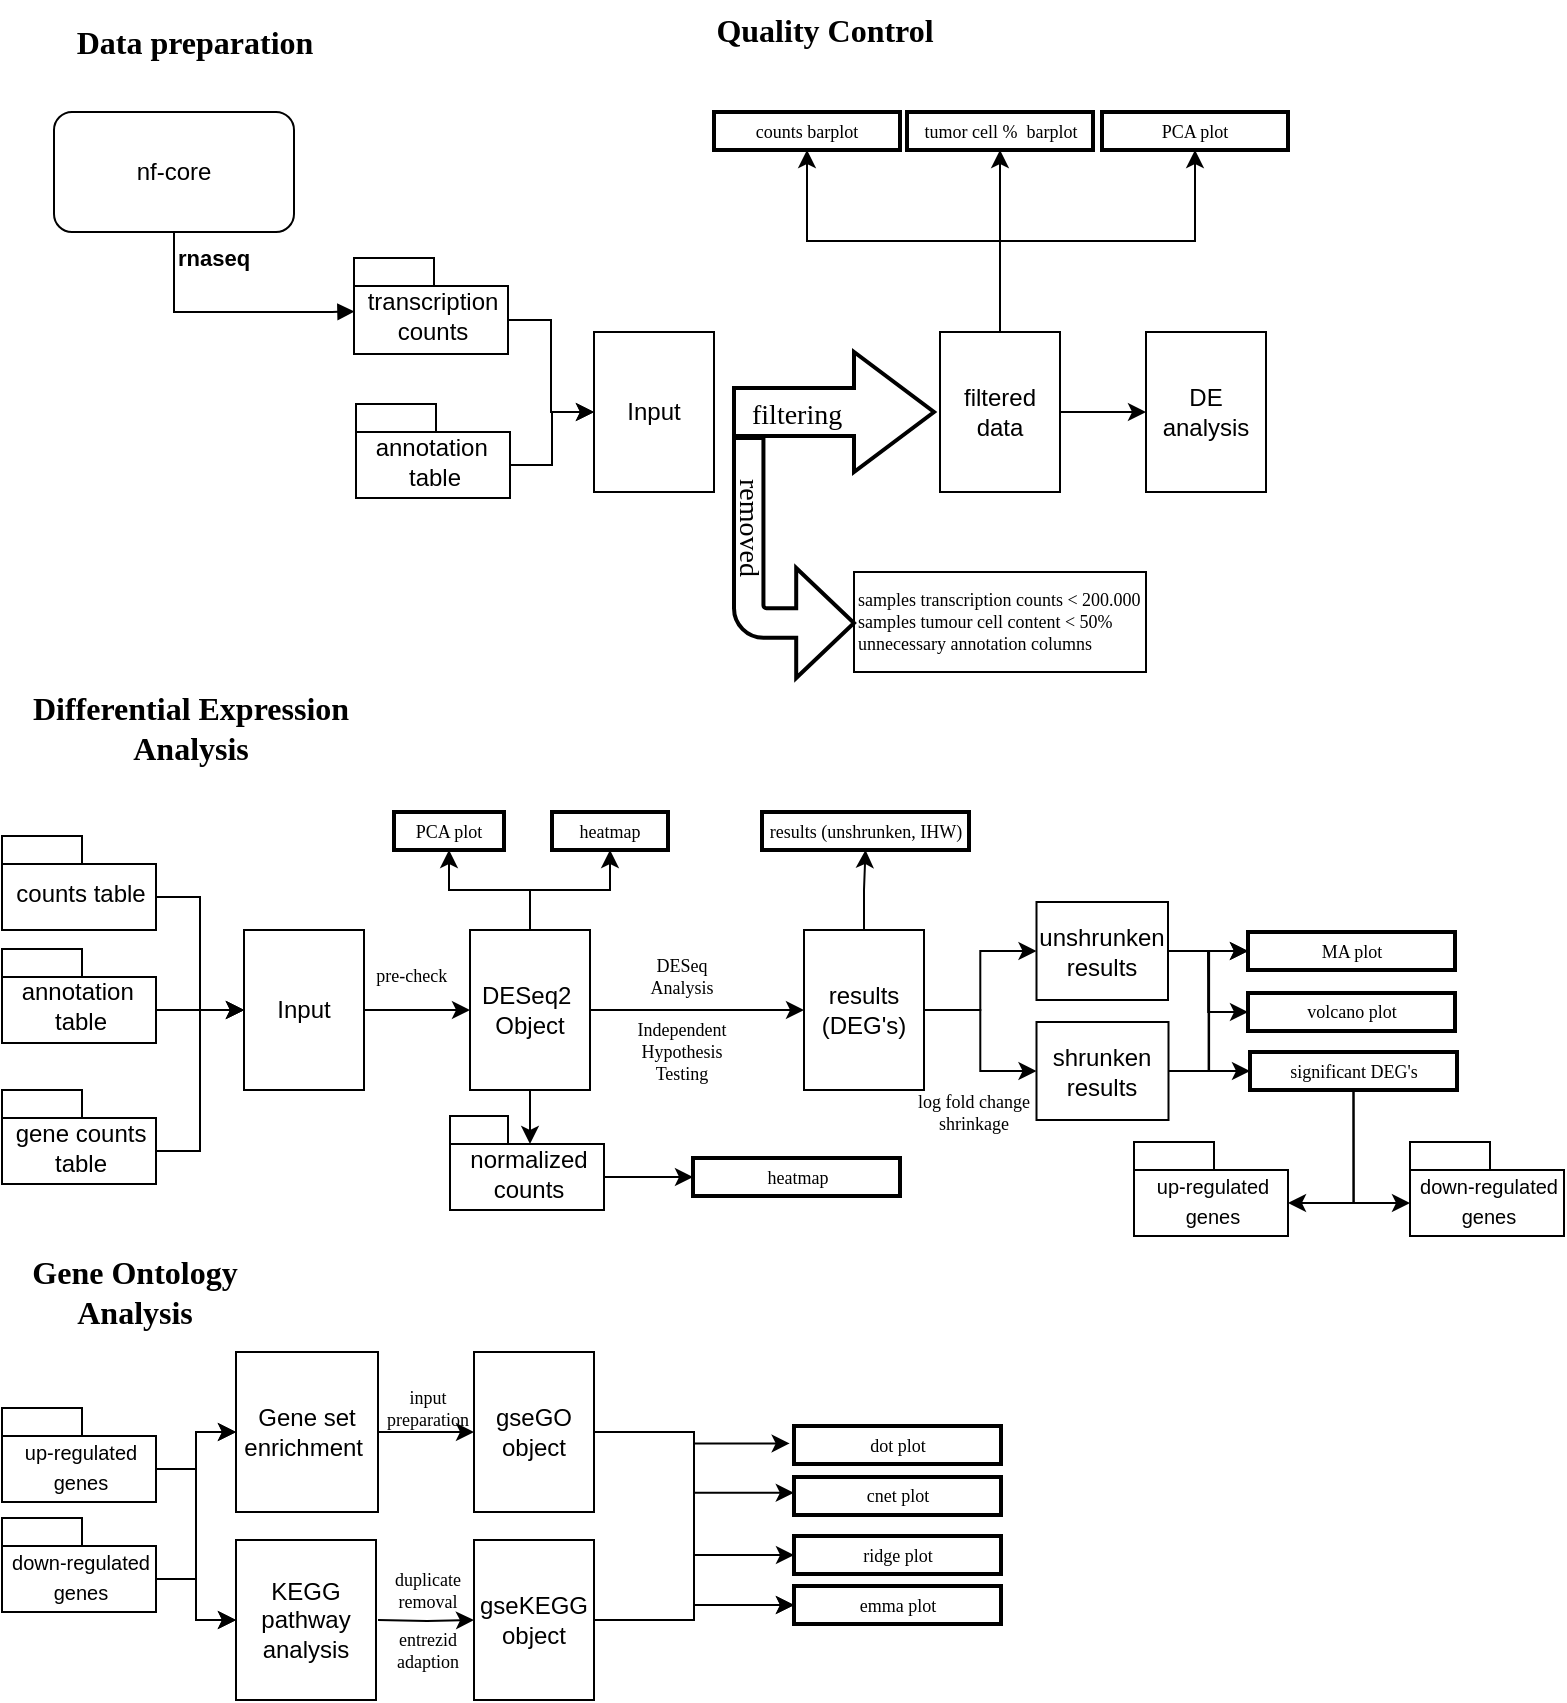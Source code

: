 <mxfile version="20.0.3" type="github"><diagram id="bCjTPeAco60ox-aivxKD" name="Page-1"><mxGraphModel dx="906" dy="656" grid="1" gridSize="11" guides="1" tooltips="1" connect="1" arrows="1" fold="1" page="1" pageScale="1" pageWidth="827" pageHeight="1169" math="0" shadow="0"><root><mxCell id="0"/><mxCell id="1" parent="0"/><mxCell id="8gjiBj3QGvy9vOmuxcWl-2" value="Input" style="rounded=0;whiteSpace=wrap;html=1;" parent="1" vertex="1"><mxGeometry x="340" y="210" width="60" height="80" as="geometry"/></mxCell><mxCell id="8gjiBj3QGvy9vOmuxcWl-73" style="edgeStyle=orthogonalEdgeStyle;rounded=0;orthogonalLoop=1;jettySize=auto;html=1;exitX=0;exitY=0;exitDx=77;exitDy=31.0;exitPerimeter=0;entryX=0;entryY=0.5;entryDx=0;entryDy=0;fontFamily=Times New Roman;fontSize=9;" parent="1" source="8gjiBj3QGvy9vOmuxcWl-3" target="8gjiBj3QGvy9vOmuxcWl-2" edge="1"><mxGeometry relative="1" as="geometry"/></mxCell><mxCell id="8gjiBj3QGvy9vOmuxcWl-3" value="&lt;span style=&quot;font-weight: normal;&quot;&gt;transcription &lt;br&gt;counts&lt;/span&gt;" style="shape=folder;fontStyle=1;spacingTop=10;tabWidth=40;tabHeight=14;tabPosition=left;html=1;" parent="1" vertex="1"><mxGeometry x="220" y="173" width="77" height="48" as="geometry"/></mxCell><mxCell id="8gjiBj3QGvy9vOmuxcWl-4" value="nf-core" style="rounded=1;whiteSpace=wrap;html=1;" parent="1" vertex="1"><mxGeometry x="70" y="100" width="120" height="60" as="geometry"/></mxCell><mxCell id="8gjiBj3QGvy9vOmuxcWl-5" value="&lt;b&gt;rnaseq&lt;/b&gt;" style="endArrow=block;endFill=1;html=1;edgeStyle=orthogonalEdgeStyle;align=left;verticalAlign=top;rounded=0;exitX=0.5;exitY=1;exitDx=0;exitDy=0;entryX=0.003;entryY=0.557;entryDx=0;entryDy=0;entryPerimeter=0;" parent="1" source="8gjiBj3QGvy9vOmuxcWl-4" target="8gjiBj3QGvy9vOmuxcWl-3" edge="1"><mxGeometry x="-1" relative="1" as="geometry"><mxPoint x="60" y="190" as="sourcePoint"/><mxPoint x="220" y="198" as="targetPoint"/><Array as="points"><mxPoint x="130" y="200"/><mxPoint x="209" y="200"/><mxPoint x="209" y="199"/></Array></mxGeometry></mxCell><mxCell id="8gjiBj3QGvy9vOmuxcWl-72" style="edgeStyle=orthogonalEdgeStyle;rounded=0;orthogonalLoop=1;jettySize=auto;html=1;exitX=0;exitY=0;exitDx=77;exitDy=30.5;exitPerimeter=0;entryX=0;entryY=0.5;entryDx=0;entryDy=0;fontFamily=Times New Roman;fontSize=9;" parent="1" source="8gjiBj3QGvy9vOmuxcWl-7" target="8gjiBj3QGvy9vOmuxcWl-2" edge="1"><mxGeometry relative="1" as="geometry"/></mxCell><mxCell id="8gjiBj3QGvy9vOmuxcWl-7" value="&lt;span style=&quot;font-weight: normal;&quot;&gt;annotation&amp;nbsp;&lt;br&gt;table&lt;/span&gt;" style="shape=folder;fontStyle=1;spacingTop=10;tabWidth=40;tabHeight=14;tabPosition=left;html=1;" parent="1" vertex="1"><mxGeometry x="221" y="246" width="77" height="47" as="geometry"/></mxCell><mxCell id="8gjiBj3QGvy9vOmuxcWl-11" value="Quality Control" style="text;html=1;align=center;verticalAlign=middle;resizable=0;points=[];autosize=1;strokeColor=none;fillColor=none;fontSize=16;fontFamily=Times New Roman;fontStyle=1" parent="1" vertex="1"><mxGeometry x="389.5" y="44" width="130" height="30" as="geometry"/></mxCell><mxCell id="8gjiBj3QGvy9vOmuxcWl-13" value="Data preparation" style="text;html=1;align=center;verticalAlign=middle;resizable=0;points=[];autosize=1;strokeColor=none;fillColor=none;fontSize=16;fontFamily=Times New Roman;fontStyle=1" parent="1" vertex="1"><mxGeometry x="70" y="50" width="140" height="30" as="geometry"/></mxCell><mxCell id="8gjiBj3QGvy9vOmuxcWl-14" value="&lt;font style=&quot;font-size: 14px;&quot;&gt;&amp;nbsp; filtering&lt;/font&gt;" style="verticalLabelPosition=middle;verticalAlign=middle;html=1;strokeWidth=2;shape=mxgraph.arrows2.arrow;dy=0.6;dx=40;notch=0;fontFamily=Times New Roman;fontSize=16;labelPosition=center;align=left;" parent="1" vertex="1"><mxGeometry x="410" y="220" width="100" height="60" as="geometry"/></mxCell><mxCell id="8gjiBj3QGvy9vOmuxcWl-15" value="&lt;span style=&quot;background-color: initial; font-size: 9px;&quot;&gt;samples transcription counts &amp;lt; 200.000&lt;/span&gt;&lt;br style=&quot;font-size: 9px;&quot;&gt;&lt;span style=&quot;background-color: initial;&quot;&gt;samples tumour cell content &amp;lt; 50%&lt;br&gt;unnecessary annotation columns&amp;nbsp;&lt;br&gt;&lt;/span&gt;" style="html=1;fontFamily=Times New Roman;fontSize=9;align=left;labelPosition=center;verticalLabelPosition=middle;verticalAlign=middle;" parent="1" vertex="1"><mxGeometry x="470" y="330" width="146" height="50" as="geometry"/></mxCell><mxCell id="8gjiBj3QGvy9vOmuxcWl-17" value="" style="html=1;shadow=0;dashed=0;align=center;verticalAlign=middle;shape=mxgraph.arrows2.bendArrow;dy=7.36;dx=28.9;notch=0;arrowHead=55;rounded=1;fontFamily=Times New Roman;fontSize=14;rotation=0;direction=east;flipV=1;fontStyle=1;strokeWidth=2;" parent="1" vertex="1"><mxGeometry x="410" y="263" width="60" height="120" as="geometry"/></mxCell><mxCell id="8gjiBj3QGvy9vOmuxcWl-18" value="removed" style="text;html=1;strokeColor=none;fillColor=none;align=center;verticalAlign=middle;whiteSpace=wrap;rounded=0;fontFamily=Times New Roman;fontSize=14;rotation=90;" parent="1" vertex="1"><mxGeometry x="384" y="293" width="66" height="30" as="geometry"/></mxCell><mxCell id="8gjiBj3QGvy9vOmuxcWl-74" style="edgeStyle=orthogonalEdgeStyle;rounded=0;orthogonalLoop=1;jettySize=auto;html=1;exitX=0.5;exitY=0;exitDx=0;exitDy=0;entryX=0.5;entryY=1;entryDx=0;entryDy=0;fontFamily=Times New Roman;fontSize=9;" parent="1" source="8gjiBj3QGvy9vOmuxcWl-20" target="8gjiBj3QGvy9vOmuxcWl-26" edge="1"><mxGeometry relative="1" as="geometry"/></mxCell><mxCell id="8gjiBj3QGvy9vOmuxcWl-75" style="edgeStyle=orthogonalEdgeStyle;rounded=0;orthogonalLoop=1;jettySize=auto;html=1;exitX=0.5;exitY=0;exitDx=0;exitDy=0;entryX=0.5;entryY=1;entryDx=0;entryDy=0;fontFamily=Times New Roman;fontSize=9;" parent="1" source="8gjiBj3QGvy9vOmuxcWl-20" target="8gjiBj3QGvy9vOmuxcWl-27" edge="1"><mxGeometry relative="1" as="geometry"/></mxCell><mxCell id="8gjiBj3QGvy9vOmuxcWl-76" style="edgeStyle=orthogonalEdgeStyle;rounded=0;orthogonalLoop=1;jettySize=auto;html=1;exitX=0.5;exitY=0;exitDx=0;exitDy=0;entryX=0.5;entryY=1;entryDx=0;entryDy=0;fontFamily=Times New Roman;fontSize=9;" parent="1" source="8gjiBj3QGvy9vOmuxcWl-20" target="8gjiBj3QGvy9vOmuxcWl-28" edge="1"><mxGeometry relative="1" as="geometry"/></mxCell><mxCell id="8gjiBj3QGvy9vOmuxcWl-20" value="filtered data" style="rounded=0;whiteSpace=wrap;html=1;" parent="1" vertex="1"><mxGeometry x="513" y="210" width="60" height="80" as="geometry"/></mxCell><mxCell id="8gjiBj3QGvy9vOmuxcWl-26" value="counts barplot" style="rounded=0;whiteSpace=wrap;html=1;fontFamily=Times New Roman;fontSize=9;strokeWidth=2;" parent="1" vertex="1"><mxGeometry x="400" y="100" width="93" height="19" as="geometry"/></mxCell><mxCell id="8gjiBj3QGvy9vOmuxcWl-27" value="tumor cell %&amp;nbsp; barplot" style="rounded=0;whiteSpace=wrap;html=1;fontFamily=Times New Roman;fontSize=9;strokeWidth=2;" parent="1" vertex="1"><mxGeometry x="496.5" y="100" width="93" height="19" as="geometry"/></mxCell><mxCell id="8gjiBj3QGvy9vOmuxcWl-28" value="PCA plot" style="rounded=0;whiteSpace=wrap;html=1;fontFamily=Times New Roman;fontSize=9;strokeWidth=2;" parent="1" vertex="1"><mxGeometry x="594" y="100" width="93" height="19" as="geometry"/></mxCell><mxCell id="8gjiBj3QGvy9vOmuxcWl-32" value="DE analysis" style="rounded=0;whiteSpace=wrap;html=1;" parent="1" vertex="1"><mxGeometry x="616" y="210" width="60" height="80" as="geometry"/></mxCell><mxCell id="8gjiBj3QGvy9vOmuxcWl-33" value="" style="endArrow=classic;html=1;rounded=0;fontFamily=Times New Roman;fontSize=9;entryX=0;entryY=0.5;entryDx=0;entryDy=0;exitX=1;exitY=0.5;exitDx=0;exitDy=0;" parent="1" source="8gjiBj3QGvy9vOmuxcWl-20" target="8gjiBj3QGvy9vOmuxcWl-32" edge="1"><mxGeometry width="50" height="50" relative="1" as="geometry"><mxPoint x="583" y="250" as="sourcePoint"/><mxPoint x="655" y="319" as="targetPoint"/></mxGeometry></mxCell><mxCell id="8gjiBj3QGvy9vOmuxcWl-34" value="Differential Expression&lt;br&gt;Analysis" style="text;html=1;align=center;verticalAlign=middle;resizable=0;points=[];autosize=1;strokeColor=none;fillColor=none;fontSize=16;fontFamily=Times New Roman;fontStyle=1" parent="1" vertex="1"><mxGeometry x="44" y="380" width="187" height="55" as="geometry"/></mxCell><mxCell id="8gjiBj3QGvy9vOmuxcWl-53" style="edgeStyle=orthogonalEdgeStyle;rounded=0;orthogonalLoop=1;jettySize=auto;html=1;exitX=0;exitY=0;exitDx=77;exitDy=30.5;exitPerimeter=0;entryX=0;entryY=0.5;entryDx=0;entryDy=0;fontFamily=Times New Roman;fontSize=9;" parent="1" source="8gjiBj3QGvy9vOmuxcWl-35" target="8gjiBj3QGvy9vOmuxcWl-41" edge="1"><mxGeometry relative="1" as="geometry"/></mxCell><mxCell id="8gjiBj3QGvy9vOmuxcWl-35" value="&lt;span style=&quot;font-weight: normal;&quot;&gt;annotation&amp;nbsp;&lt;br&gt;table&lt;/span&gt;" style="shape=folder;fontStyle=1;spacingTop=10;tabWidth=40;tabHeight=14;tabPosition=left;html=1;" parent="1" vertex="1"><mxGeometry x="44" y="518.5" width="77" height="47" as="geometry"/></mxCell><mxCell id="8gjiBj3QGvy9vOmuxcWl-54" style="edgeStyle=orthogonalEdgeStyle;rounded=0;orthogonalLoop=1;jettySize=auto;html=1;exitX=0;exitY=0;exitDx=77;exitDy=30.5;exitPerimeter=0;entryX=0;entryY=0.5;entryDx=0;entryDy=0;fontFamily=Times New Roman;fontSize=9;" parent="1" source="8gjiBj3QGvy9vOmuxcWl-36" target="8gjiBj3QGvy9vOmuxcWl-41" edge="1"><mxGeometry relative="1" as="geometry"/></mxCell><mxCell id="8gjiBj3QGvy9vOmuxcWl-36" value="&lt;span style=&quot;font-weight: normal;&quot;&gt;gene counts &lt;br&gt;table&lt;/span&gt;" style="shape=folder;fontStyle=1;spacingTop=10;tabWidth=40;tabHeight=14;tabPosition=left;html=1;" parent="1" vertex="1"><mxGeometry x="44" y="589" width="77" height="47" as="geometry"/></mxCell><mxCell id="8gjiBj3QGvy9vOmuxcWl-56" style="edgeStyle=orthogonalEdgeStyle;rounded=0;orthogonalLoop=1;jettySize=auto;html=1;exitX=0;exitY=0;exitDx=77;exitDy=30.5;exitPerimeter=0;entryX=0;entryY=0.5;entryDx=0;entryDy=0;fontFamily=Times New Roman;fontSize=9;" parent="1" source="8gjiBj3QGvy9vOmuxcWl-37" target="8gjiBj3QGvy9vOmuxcWl-41" edge="1"><mxGeometry relative="1" as="geometry"/></mxCell><mxCell id="8gjiBj3QGvy9vOmuxcWl-37" value="&lt;span style=&quot;font-weight: 400;&quot;&gt;counts table&lt;/span&gt;" style="shape=folder;fontStyle=1;spacingTop=10;tabWidth=40;tabHeight=14;tabPosition=left;html=1;" parent="1" vertex="1"><mxGeometry x="44" y="462" width="77" height="47" as="geometry"/></mxCell><mxCell id="8gjiBj3QGvy9vOmuxcWl-41" value="Input" style="rounded=0;whiteSpace=wrap;html=1;" parent="1" vertex="1"><mxGeometry x="165" y="509" width="60" height="80" as="geometry"/></mxCell><mxCell id="8gjiBj3QGvy9vOmuxcWl-51" style="edgeStyle=orthogonalEdgeStyle;rounded=0;orthogonalLoop=1;jettySize=auto;html=1;exitX=0.5;exitY=0;exitDx=0;exitDy=0;entryX=0.5;entryY=1;entryDx=0;entryDy=0;fontFamily=Times New Roman;fontSize=9;" parent="1" source="8gjiBj3QGvy9vOmuxcWl-43" target="8gjiBj3QGvy9vOmuxcWl-47" edge="1"><mxGeometry relative="1" as="geometry"/></mxCell><mxCell id="8gjiBj3QGvy9vOmuxcWl-52" style="edgeStyle=orthogonalEdgeStyle;rounded=0;orthogonalLoop=1;jettySize=auto;html=1;exitX=0.5;exitY=0;exitDx=0;exitDy=0;entryX=0.5;entryY=1;entryDx=0;entryDy=0;fontFamily=Times New Roman;fontSize=9;" parent="1" source="8gjiBj3QGvy9vOmuxcWl-43" target="8gjiBj3QGvy9vOmuxcWl-48" edge="1"><mxGeometry relative="1" as="geometry"/></mxCell><mxCell id="8gjiBj3QGvy9vOmuxcWl-58" style="edgeStyle=orthogonalEdgeStyle;rounded=0;orthogonalLoop=1;jettySize=auto;html=1;exitX=1;exitY=0.5;exitDx=0;exitDy=0;fontFamily=Times New Roman;fontSize=9;" parent="1" source="8gjiBj3QGvy9vOmuxcWl-43" target="8gjiBj3QGvy9vOmuxcWl-57" edge="1"><mxGeometry relative="1" as="geometry"/></mxCell><mxCell id="8gjiBj3QGvy9vOmuxcWl-93" style="edgeStyle=orthogonalEdgeStyle;rounded=0;orthogonalLoop=1;jettySize=auto;html=1;exitX=0.5;exitY=1;exitDx=0;exitDy=0;entryX=0;entryY=0;entryDx=40;entryDy=14;entryPerimeter=0;fontFamily=Times New Roman;fontSize=9;" parent="1" source="8gjiBj3QGvy9vOmuxcWl-43" target="8gjiBj3QGvy9vOmuxcWl-92" edge="1"><mxGeometry relative="1" as="geometry"/></mxCell><mxCell id="8gjiBj3QGvy9vOmuxcWl-43" value="DESeq2&amp;nbsp;&lt;br&gt;Object" style="rounded=0;whiteSpace=wrap;html=1;" parent="1" vertex="1"><mxGeometry x="278" y="509" width="60" height="80" as="geometry"/></mxCell><mxCell id="8gjiBj3QGvy9vOmuxcWl-44" value="" style="endArrow=classic;html=1;rounded=0;fontFamily=Times New Roman;fontSize=9;exitX=1;exitY=0.5;exitDx=0;exitDy=0;entryX=0;entryY=0.5;entryDx=0;entryDy=0;" parent="1" source="8gjiBj3QGvy9vOmuxcWl-41" target="8gjiBj3QGvy9vOmuxcWl-43" edge="1"><mxGeometry width="50" height="50" relative="1" as="geometry"><mxPoint x="253.24" y="525.5" as="sourcePoint"/><mxPoint x="296.76" y="566" as="targetPoint"/></mxGeometry></mxCell><mxCell id="8gjiBj3QGvy9vOmuxcWl-45" value="pre-check&amp;nbsp;" style="text;html=1;strokeColor=none;fillColor=none;align=center;verticalAlign=middle;whiteSpace=wrap;rounded=0;fontFamily=Times New Roman;fontSize=9;" parent="1" vertex="1"><mxGeometry x="220" y="517" width="60" height="30" as="geometry"/></mxCell><mxCell id="8gjiBj3QGvy9vOmuxcWl-47" value="PCA plot" style="rounded=0;whiteSpace=wrap;html=1;fontFamily=Times New Roman;fontSize=9;strokeWidth=2;" parent="1" vertex="1"><mxGeometry x="240" y="450" width="55" height="19" as="geometry"/></mxCell><mxCell id="8gjiBj3QGvy9vOmuxcWl-48" value="heatmap" style="rounded=0;whiteSpace=wrap;html=1;fontFamily=Times New Roman;fontSize=9;strokeWidth=2;" parent="1" vertex="1"><mxGeometry x="319" y="450" width="58" height="19" as="geometry"/></mxCell><mxCell id="8gjiBj3QGvy9vOmuxcWl-63" style="edgeStyle=orthogonalEdgeStyle;rounded=0;orthogonalLoop=1;jettySize=auto;html=1;exitX=0.5;exitY=0;exitDx=0;exitDy=0;entryX=0.5;entryY=1;entryDx=0;entryDy=0;fontFamily=Times New Roman;fontSize=9;" parent="1" source="8gjiBj3QGvy9vOmuxcWl-57" target="8gjiBj3QGvy9vOmuxcWl-62" edge="1"><mxGeometry relative="1" as="geometry"/></mxCell><mxCell id="8gjiBj3QGvy9vOmuxcWl-65" style="edgeStyle=orthogonalEdgeStyle;rounded=0;orthogonalLoop=1;jettySize=auto;html=1;exitX=1;exitY=0.5;exitDx=0;exitDy=0;entryX=0;entryY=0.5;entryDx=0;entryDy=0;fontFamily=Times New Roman;fontSize=9;" parent="1" source="8gjiBj3QGvy9vOmuxcWl-57" target="8gjiBj3QGvy9vOmuxcWl-64" edge="1"><mxGeometry relative="1" as="geometry"/></mxCell><mxCell id="8gjiBj3QGvy9vOmuxcWl-78" style="edgeStyle=orthogonalEdgeStyle;rounded=0;orthogonalLoop=1;jettySize=auto;html=1;exitX=1;exitY=0.5;exitDx=0;exitDy=0;entryX=0;entryY=0.5;entryDx=0;entryDy=0;fontFamily=Times New Roman;fontSize=9;" parent="1" source="8gjiBj3QGvy9vOmuxcWl-57" target="8gjiBj3QGvy9vOmuxcWl-77" edge="1"><mxGeometry relative="1" as="geometry"/></mxCell><mxCell id="8gjiBj3QGvy9vOmuxcWl-57" value="results (DEG's)" style="rounded=0;whiteSpace=wrap;html=1;" parent="1" vertex="1"><mxGeometry x="445" y="509" width="60" height="80" as="geometry"/></mxCell><mxCell id="8gjiBj3QGvy9vOmuxcWl-59" value="DESeq Analysis" style="text;html=1;strokeColor=none;fillColor=none;align=center;verticalAlign=middle;whiteSpace=wrap;rounded=0;fontFamily=Times New Roman;fontSize=9;" parent="1" vertex="1"><mxGeometry x="353.5" y="517" width="60" height="30" as="geometry"/></mxCell><mxCell id="8gjiBj3QGvy9vOmuxcWl-60" value="Independent Hypothesis Testing" style="text;html=1;strokeColor=none;fillColor=none;align=center;verticalAlign=middle;whiteSpace=wrap;rounded=0;fontFamily=Times New Roman;fontSize=9;" parent="1" vertex="1"><mxGeometry x="353.5" y="555" width="60" height="30" as="geometry"/></mxCell><mxCell id="8gjiBj3QGvy9vOmuxcWl-62" value="results (unshrunken, IHW)" style="rounded=0;whiteSpace=wrap;html=1;fontFamily=Times New Roman;fontSize=9;strokeWidth=2;" parent="1" vertex="1"><mxGeometry x="424" y="450" width="103.5" height="19" as="geometry"/></mxCell><mxCell id="8gjiBj3QGvy9vOmuxcWl-90" style="edgeStyle=orthogonalEdgeStyle;rounded=0;orthogonalLoop=1;jettySize=auto;html=1;exitX=1;exitY=0.5;exitDx=0;exitDy=0;entryX=0;entryY=0.5;entryDx=0;entryDy=0;fontFamily=Times New Roman;fontSize=9;" parent="1" source="8gjiBj3QGvy9vOmuxcWl-64" target="8gjiBj3QGvy9vOmuxcWl-67" edge="1"><mxGeometry relative="1" as="geometry"/></mxCell><mxCell id="8gjiBj3QGvy9vOmuxcWl-64" value="shrunken results" style="rounded=0;whiteSpace=wrap;html=1;" parent="1" vertex="1"><mxGeometry x="561.25" y="555" width="66" height="49" as="geometry"/></mxCell><mxCell id="8gjiBj3QGvy9vOmuxcWl-66" value="log fold change shrinkage" style="text;html=1;strokeColor=none;fillColor=none;align=center;verticalAlign=middle;whiteSpace=wrap;rounded=0;fontFamily=Times New Roman;fontSize=9;" parent="1" vertex="1"><mxGeometry x="500" y="585" width="60" height="30" as="geometry"/></mxCell><mxCell id="8gjiBj3QGvy9vOmuxcWl-67" value="MA plot" style="rounded=0;whiteSpace=wrap;html=1;fontFamily=Times New Roman;fontSize=9;strokeWidth=2;" parent="1" vertex="1"><mxGeometry x="667" y="510" width="103.5" height="19" as="geometry"/></mxCell><mxCell id="8gjiBj3QGvy9vOmuxcWl-87" style="edgeStyle=orthogonalEdgeStyle;rounded=0;orthogonalLoop=1;jettySize=auto;html=1;exitX=1;exitY=0.5;exitDx=0;exitDy=0;entryX=0;entryY=0.5;entryDx=0;entryDy=0;fontFamily=Times New Roman;fontSize=9;" parent="1" source="8gjiBj3QGvy9vOmuxcWl-77" target="8gjiBj3QGvy9vOmuxcWl-67" edge="1"><mxGeometry relative="1" as="geometry"/></mxCell><mxCell id="8gjiBj3QGvy9vOmuxcWl-88" style="edgeStyle=orthogonalEdgeStyle;rounded=0;orthogonalLoop=1;jettySize=auto;html=1;exitX=1;exitY=0.5;exitDx=0;exitDy=0;entryX=0;entryY=0.5;entryDx=0;entryDy=0;fontFamily=Times New Roman;fontSize=9;" parent="1" source="8gjiBj3QGvy9vOmuxcWl-77" target="8gjiBj3QGvy9vOmuxcWl-84" edge="1"><mxGeometry relative="1" as="geometry"/></mxCell><mxCell id="8gjiBj3QGvy9vOmuxcWl-89" style="edgeStyle=orthogonalEdgeStyle;rounded=0;orthogonalLoop=1;jettySize=auto;html=1;exitX=1;exitY=0.5;exitDx=0;exitDy=0;entryX=0;entryY=0.5;entryDx=0;entryDy=0;fontFamily=Times New Roman;fontSize=9;" parent="1" source="8gjiBj3QGvy9vOmuxcWl-77" target="8gjiBj3QGvy9vOmuxcWl-83" edge="1"><mxGeometry relative="1" as="geometry"/></mxCell><mxCell id="8gjiBj3QGvy9vOmuxcWl-77" value="unshrunken results" style="rounded=0;whiteSpace=wrap;html=1;" parent="1" vertex="1"><mxGeometry x="561.25" y="495" width="65.75" height="49" as="geometry"/></mxCell><mxCell id="8gjiBj3QGvy9vOmuxcWl-97" style="edgeStyle=orthogonalEdgeStyle;rounded=0;orthogonalLoop=1;jettySize=auto;html=1;exitX=0.5;exitY=1;exitDx=0;exitDy=0;entryX=0;entryY=0;entryDx=77;entryDy=30.5;entryPerimeter=0;fontFamily=Times New Roman;fontSize=10;" parent="1" source="8gjiBj3QGvy9vOmuxcWl-83" target="8gjiBj3QGvy9vOmuxcWl-95" edge="1"><mxGeometry relative="1" as="geometry"/></mxCell><mxCell id="8gjiBj3QGvy9vOmuxcWl-99" style="edgeStyle=orthogonalEdgeStyle;rounded=0;orthogonalLoop=1;jettySize=auto;html=1;exitX=0.5;exitY=1;exitDx=0;exitDy=0;entryX=0;entryY=0;entryDx=0;entryDy=30.5;entryPerimeter=0;fontFamily=Times New Roman;fontSize=10;" parent="1" source="8gjiBj3QGvy9vOmuxcWl-83" target="8gjiBj3QGvy9vOmuxcWl-96" edge="1"><mxGeometry relative="1" as="geometry"/></mxCell><mxCell id="8gjiBj3QGvy9vOmuxcWl-83" value="significant DEG's" style="rounded=0;whiteSpace=wrap;html=1;fontFamily=Times New Roman;fontSize=9;strokeWidth=2;" parent="1" vertex="1"><mxGeometry x="668" y="570" width="103.5" height="19" as="geometry"/></mxCell><mxCell id="8gjiBj3QGvy9vOmuxcWl-84" value="volcano plot" style="rounded=0;whiteSpace=wrap;html=1;fontFamily=Times New Roman;fontSize=9;strokeWidth=2;" parent="1" vertex="1"><mxGeometry x="667" y="540.5" width="103.5" height="19" as="geometry"/></mxCell><mxCell id="8gjiBj3QGvy9vOmuxcWl-85" value="heatmap" style="rounded=0;whiteSpace=wrap;html=1;fontFamily=Times New Roman;fontSize=9;strokeWidth=2;" parent="1" vertex="1"><mxGeometry x="389.5" y="623" width="103.5" height="19" as="geometry"/></mxCell><mxCell id="8gjiBj3QGvy9vOmuxcWl-91" value="Gene Ontology&lt;br&gt;Analysis" style="text;html=1;align=center;verticalAlign=middle;resizable=0;points=[];autosize=1;strokeColor=none;fillColor=none;fontSize=16;fontFamily=Times New Roman;fontStyle=1" parent="1" vertex="1"><mxGeometry x="44" y="662" width="132" height="55" as="geometry"/></mxCell><mxCell id="8gjiBj3QGvy9vOmuxcWl-94" style="edgeStyle=orthogonalEdgeStyle;rounded=0;orthogonalLoop=1;jettySize=auto;html=1;exitX=0;exitY=0;exitDx=77;exitDy=30.5;exitPerimeter=0;entryX=0;entryY=0.5;entryDx=0;entryDy=0;fontFamily=Times New Roman;fontSize=9;" parent="1" source="8gjiBj3QGvy9vOmuxcWl-92" target="8gjiBj3QGvy9vOmuxcWl-85" edge="1"><mxGeometry relative="1" as="geometry"/></mxCell><mxCell id="8gjiBj3QGvy9vOmuxcWl-92" value="&lt;span style=&quot;font-weight: 400;&quot;&gt;normalized&lt;br&gt;counts&lt;br&gt;&lt;/span&gt;" style="shape=folder;fontStyle=1;spacingTop=10;tabWidth=29;tabHeight=14;tabPosition=left;html=1;" parent="1" vertex="1"><mxGeometry x="268" y="602" width="77" height="47" as="geometry"/></mxCell><mxCell id="8gjiBj3QGvy9vOmuxcWl-95" value="&lt;font style=&quot;font-size: 10px;&quot;&gt;&lt;span style=&quot;font-weight: 400;&quot;&gt;up-regulated&lt;br&gt;&lt;/span&gt;&lt;span style=&quot;font-weight: normal;&quot;&gt;genes&lt;/span&gt;&lt;/font&gt;" style="shape=folder;fontStyle=1;spacingTop=10;tabWidth=40;tabHeight=14;tabPosition=left;html=1;" parent="1" vertex="1"><mxGeometry x="610" y="615" width="77" height="47" as="geometry"/></mxCell><mxCell id="8gjiBj3QGvy9vOmuxcWl-96" value="&lt;span style=&quot;font-weight: normal; font-size: 10px;&quot;&gt;down-regulated&lt;br&gt;&lt;font style=&quot;font-size: 10px;&quot;&gt;genes&lt;/font&gt;&lt;/span&gt;" style="shape=folder;fontStyle=1;spacingTop=10;tabWidth=40;tabHeight=14;tabPosition=left;html=1;" parent="1" vertex="1"><mxGeometry x="748" y="615" width="77" height="47" as="geometry"/></mxCell><mxCell id="8gjiBj3QGvy9vOmuxcWl-107" style="edgeStyle=orthogonalEdgeStyle;rounded=0;orthogonalLoop=1;jettySize=auto;html=1;exitX=0;exitY=0;exitDx=77;exitDy=30.5;exitPerimeter=0;entryX=0;entryY=0.5;entryDx=0;entryDy=0;fontFamily=Times New Roman;fontSize=10;" parent="1" source="8gjiBj3QGvy9vOmuxcWl-103" target="8gjiBj3QGvy9vOmuxcWl-105" edge="1"><mxGeometry relative="1" as="geometry"/></mxCell><mxCell id="8gjiBj3QGvy9vOmuxcWl-108" style="edgeStyle=orthogonalEdgeStyle;rounded=0;orthogonalLoop=1;jettySize=auto;html=1;exitX=0;exitY=0;exitDx=77;exitDy=30.5;exitPerimeter=0;entryX=0;entryY=0.5;entryDx=0;entryDy=0;fontFamily=Times New Roman;fontSize=10;" parent="1" source="8gjiBj3QGvy9vOmuxcWl-103" target="8gjiBj3QGvy9vOmuxcWl-106" edge="1"><mxGeometry relative="1" as="geometry"/></mxCell><mxCell id="8gjiBj3QGvy9vOmuxcWl-103" value="&lt;font style=&quot;font-size: 10px;&quot;&gt;&lt;span style=&quot;font-weight: 400;&quot;&gt;up-regulated&lt;br&gt;&lt;/span&gt;&lt;span style=&quot;font-weight: normal;&quot;&gt;genes&lt;/span&gt;&lt;/font&gt;" style="shape=folder;fontStyle=1;spacingTop=10;tabWidth=40;tabHeight=14;tabPosition=left;html=1;" parent="1" vertex="1"><mxGeometry x="44" y="748" width="77" height="47" as="geometry"/></mxCell><mxCell id="8gjiBj3QGvy9vOmuxcWl-109" style="edgeStyle=orthogonalEdgeStyle;rounded=0;orthogonalLoop=1;jettySize=auto;html=1;exitX=0;exitY=0;exitDx=77;exitDy=30.5;exitPerimeter=0;entryX=0;entryY=0.5;entryDx=0;entryDy=0;fontFamily=Times New Roman;fontSize=10;" parent="1" source="8gjiBj3QGvy9vOmuxcWl-104" target="8gjiBj3QGvy9vOmuxcWl-105" edge="1"><mxGeometry relative="1" as="geometry"/></mxCell><mxCell id="8gjiBj3QGvy9vOmuxcWl-110" style="edgeStyle=orthogonalEdgeStyle;rounded=0;orthogonalLoop=1;jettySize=auto;html=1;exitX=0;exitY=0;exitDx=77;exitDy=30.5;exitPerimeter=0;entryX=0;entryY=0.5;entryDx=0;entryDy=0;fontFamily=Times New Roman;fontSize=10;" parent="1" source="8gjiBj3QGvy9vOmuxcWl-104" target="8gjiBj3QGvy9vOmuxcWl-106" edge="1"><mxGeometry relative="1" as="geometry"/></mxCell><mxCell id="8gjiBj3QGvy9vOmuxcWl-104" value="&lt;span style=&quot;font-weight: normal; font-size: 10px;&quot;&gt;down-regulated&lt;br&gt;&lt;font style=&quot;font-size: 10px;&quot;&gt;genes&lt;/font&gt;&lt;/span&gt;" style="shape=folder;fontStyle=1;spacingTop=10;tabWidth=40;tabHeight=14;tabPosition=left;html=1;" parent="1" vertex="1"><mxGeometry x="44" y="803" width="77" height="47" as="geometry"/></mxCell><mxCell id="8gjiBj3QGvy9vOmuxcWl-112" style="edgeStyle=orthogonalEdgeStyle;rounded=0;orthogonalLoop=1;jettySize=auto;html=1;exitX=1;exitY=0.5;exitDx=0;exitDy=0;entryX=0;entryY=0.5;entryDx=0;entryDy=0;fontFamily=Times New Roman;fontSize=10;" parent="1" source="8gjiBj3QGvy9vOmuxcWl-105" target="8gjiBj3QGvy9vOmuxcWl-111" edge="1"><mxGeometry relative="1" as="geometry"/></mxCell><mxCell id="8gjiBj3QGvy9vOmuxcWl-105" value="Gene set enrichment&amp;nbsp;" style="rounded=0;whiteSpace=wrap;html=1;" parent="1" vertex="1"><mxGeometry x="161" y="720" width="71" height="80" as="geometry"/></mxCell><mxCell id="8gjiBj3QGvy9vOmuxcWl-106" value="KEGG pathway analysis" style="rounded=0;whiteSpace=wrap;html=1;" parent="1" vertex="1"><mxGeometry x="161" y="814" width="70" height="80" as="geometry"/></mxCell><mxCell id="8gjiBj3QGvy9vOmuxcWl-122" style="edgeStyle=orthogonalEdgeStyle;rounded=0;orthogonalLoop=1;jettySize=auto;html=1;exitX=1;exitY=0.5;exitDx=0;exitDy=0;entryX=-0.021;entryY=0.46;entryDx=0;entryDy=0;entryPerimeter=0;fontFamily=Times New Roman;fontSize=10;" parent="1" source="8gjiBj3QGvy9vOmuxcWl-111" target="8gjiBj3QGvy9vOmuxcWl-117" edge="1"><mxGeometry relative="1" as="geometry"/></mxCell><mxCell id="8gjiBj3QGvy9vOmuxcWl-123" style="edgeStyle=orthogonalEdgeStyle;rounded=0;orthogonalLoop=1;jettySize=auto;html=1;exitX=1;exitY=0.5;exitDx=0;exitDy=0;entryX=-0.001;entryY=0.417;entryDx=0;entryDy=0;entryPerimeter=0;fontFamily=Times New Roman;fontSize=10;" parent="1" source="8gjiBj3QGvy9vOmuxcWl-111" target="8gjiBj3QGvy9vOmuxcWl-118" edge="1"><mxGeometry relative="1" as="geometry"/></mxCell><mxCell id="8gjiBj3QGvy9vOmuxcWl-124" style="edgeStyle=orthogonalEdgeStyle;rounded=0;orthogonalLoop=1;jettySize=auto;html=1;exitX=1;exitY=0.5;exitDx=0;exitDy=0;entryX=0;entryY=0.5;entryDx=0;entryDy=0;fontFamily=Times New Roman;fontSize=10;" parent="1" source="8gjiBj3QGvy9vOmuxcWl-111" target="8gjiBj3QGvy9vOmuxcWl-119" edge="1"><mxGeometry relative="1" as="geometry"/></mxCell><mxCell id="8gjiBj3QGvy9vOmuxcWl-125" style="edgeStyle=orthogonalEdgeStyle;rounded=0;orthogonalLoop=1;jettySize=auto;html=1;exitX=1;exitY=0.5;exitDx=0;exitDy=0;entryX=0;entryY=0.5;entryDx=0;entryDy=0;fontFamily=Times New Roman;fontSize=10;" parent="1" source="8gjiBj3QGvy9vOmuxcWl-111" target="8gjiBj3QGvy9vOmuxcWl-120" edge="1"><mxGeometry relative="1" as="geometry"/></mxCell><mxCell id="8gjiBj3QGvy9vOmuxcWl-111" value="gseGO object" style="rounded=0;whiteSpace=wrap;html=1;" parent="1" vertex="1"><mxGeometry x="280" y="720" width="60" height="80" as="geometry"/></mxCell><mxCell id="8gjiBj3QGvy9vOmuxcWl-113" value="input preparation&lt;br&gt;" style="text;html=1;strokeColor=none;fillColor=none;align=center;verticalAlign=middle;whiteSpace=wrap;rounded=0;fontFamily=Times New Roman;fontSize=9;" parent="1" vertex="1"><mxGeometry x="226.5" y="733" width="60" height="30" as="geometry"/></mxCell><mxCell id="8gjiBj3QGvy9vOmuxcWl-114" style="edgeStyle=orthogonalEdgeStyle;rounded=0;orthogonalLoop=1;jettySize=auto;html=1;exitX=1;exitY=0.5;exitDx=0;exitDy=0;entryX=0;entryY=0.5;entryDx=0;entryDy=0;fontFamily=Times New Roman;fontSize=10;" parent="1" target="8gjiBj3QGvy9vOmuxcWl-115" edge="1"><mxGeometry relative="1" as="geometry"><mxPoint x="232" y="854" as="sourcePoint"/></mxGeometry></mxCell><mxCell id="8gjiBj3QGvy9vOmuxcWl-128" style="edgeStyle=orthogonalEdgeStyle;rounded=0;orthogonalLoop=1;jettySize=auto;html=1;exitX=1;exitY=0.5;exitDx=0;exitDy=0;entryX=0;entryY=0.5;entryDx=0;entryDy=0;fontFamily=Times New Roman;fontSize=10;" parent="1" source="8gjiBj3QGvy9vOmuxcWl-115" target="8gjiBj3QGvy9vOmuxcWl-120" edge="1"><mxGeometry relative="1" as="geometry"/></mxCell><mxCell id="8gjiBj3QGvy9vOmuxcWl-115" value="gseKEGG&lt;br&gt;object" style="rounded=0;whiteSpace=wrap;html=1;" parent="1" vertex="1"><mxGeometry x="280" y="814" width="60" height="80" as="geometry"/></mxCell><mxCell id="8gjiBj3QGvy9vOmuxcWl-116" value="duplicate removal" style="text;html=1;strokeColor=none;fillColor=none;align=center;verticalAlign=middle;whiteSpace=wrap;rounded=0;fontFamily=Times New Roman;fontSize=9;" parent="1" vertex="1"><mxGeometry x="226.5" y="824" width="60" height="30" as="geometry"/></mxCell><mxCell id="8gjiBj3QGvy9vOmuxcWl-117" value="dot plot" style="rounded=0;whiteSpace=wrap;html=1;fontFamily=Times New Roman;fontSize=9;strokeWidth=2;" parent="1" vertex="1"><mxGeometry x="440" y="757" width="103.5" height="19" as="geometry"/></mxCell><mxCell id="8gjiBj3QGvy9vOmuxcWl-118" value="cnet plot" style="rounded=0;whiteSpace=wrap;html=1;fontFamily=Times New Roman;fontSize=9;strokeWidth=2;" parent="1" vertex="1"><mxGeometry x="440" y="782.5" width="103.5" height="19" as="geometry"/></mxCell><mxCell id="8gjiBj3QGvy9vOmuxcWl-119" value="ridge plot" style="rounded=0;whiteSpace=wrap;html=1;fontFamily=Times New Roman;fontSize=9;strokeWidth=2;" parent="1" vertex="1"><mxGeometry x="440" y="812" width="103.5" height="19" as="geometry"/></mxCell><mxCell id="8gjiBj3QGvy9vOmuxcWl-120" value="emma plot" style="rounded=0;whiteSpace=wrap;html=1;fontFamily=Times New Roman;fontSize=9;strokeWidth=2;" parent="1" vertex="1"><mxGeometry x="440" y="837" width="103.5" height="19" as="geometry"/></mxCell><mxCell id="8gjiBj3QGvy9vOmuxcWl-126" value="entrezid adaption" style="text;html=1;strokeColor=none;fillColor=none;align=center;verticalAlign=middle;whiteSpace=wrap;rounded=0;fontFamily=Times New Roman;fontSize=9;" parent="1" vertex="1"><mxGeometry x="226.5" y="854" width="60" height="30" as="geometry"/></mxCell></root></mxGraphModel></diagram></mxfile>